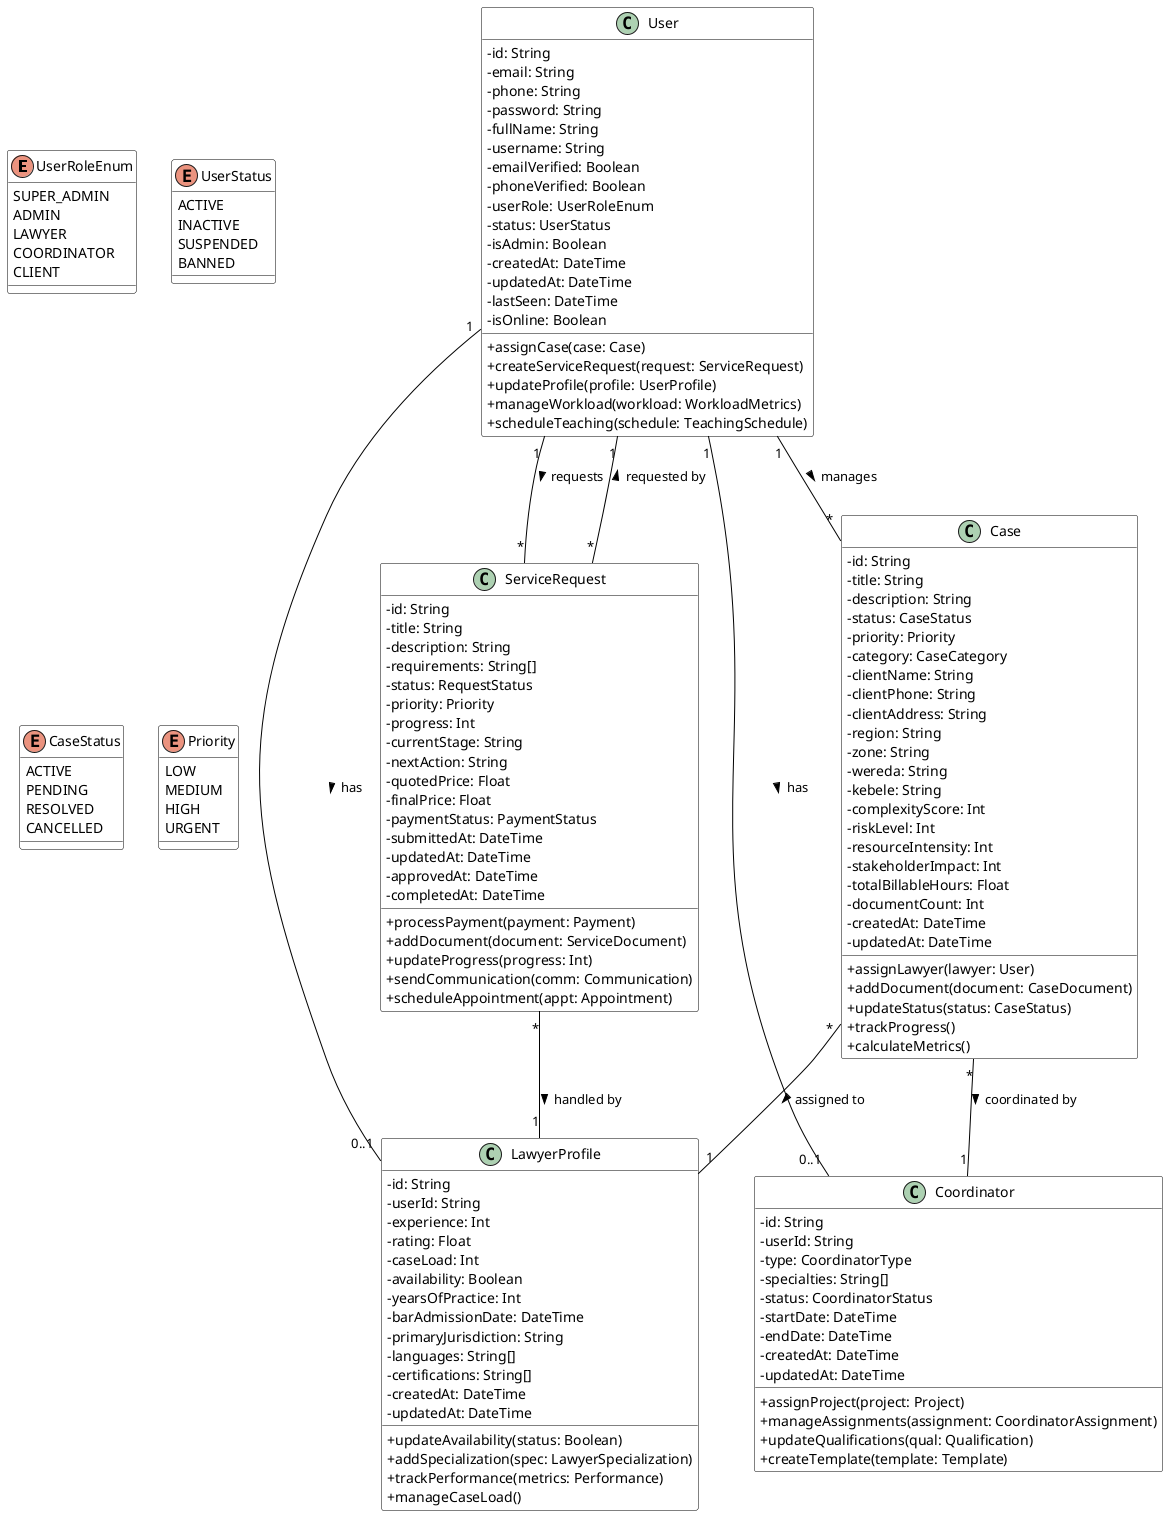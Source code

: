 @startuml Legal System Class Diagram

' Style settings
skinparam classAttributeIconSize 0
skinparam class {
    BackgroundColor White
    ArrowColor Black
    BorderColor Black
}

' Enums
enum UserRoleEnum {
    SUPER_ADMIN
    ADMIN
    LAWYER
    COORDINATOR
    CLIENT
}

enum UserStatus {
    ACTIVE
    INACTIVE
    SUSPENDED
    BANNED
}

enum CaseStatus {
    ACTIVE
    PENDING
    RESOLVED
    CANCELLED
}

enum Priority {
    LOW
    MEDIUM
    HIGH
    URGENT
}

' Base User Class
class User {
    -id: String
    -email: String
    -phone: String
    -password: String
    -fullName: String
    -username: String
    -emailVerified: Boolean
    -phoneVerified: Boolean
    -userRole: UserRoleEnum
    -status: UserStatus
    -isAdmin: Boolean
    -createdAt: DateTime
    -updatedAt: DateTime
    -lastSeen: DateTime
    -isOnline: Boolean
    +assignCase(case: Case)
    +createServiceRequest(request: ServiceRequest)
    +updateProfile(profile: UserProfile)
    +manageWorkload(workload: WorkloadMetrics)
    +scheduleTeaching(schedule: TeachingSchedule)
}

' Case Management
class Case {
    -id: String
    -title: String
    -description: String
    -status: CaseStatus
    -priority: Priority
    -category: CaseCategory
    -clientName: String
    -clientPhone: String
    -clientAddress: String
    -region: String
    -zone: String
    -wereda: String
    -kebele: String
    -complexityScore: Int
    -riskLevel: Int
    -resourceIntensity: Int
    -stakeholderImpact: Int
    -totalBillableHours: Float
    -documentCount: Int
    -createdAt: DateTime
    -updatedAt: DateTime
    +assignLawyer(lawyer: User)
    +addDocument(document: CaseDocument)
    +updateStatus(status: CaseStatus)
    +trackProgress()
    +calculateMetrics()
}

' Lawyer Profile
class LawyerProfile {
    -id: String
    -userId: String
    -experience: Int
    -rating: Float
    -caseLoad: Int
    -availability: Boolean
    -yearsOfPractice: Int
    -barAdmissionDate: DateTime
    -primaryJurisdiction: String
    -languages: String[]
    -certifications: String[]
    -createdAt: DateTime
    -updatedAt: DateTime
    +updateAvailability(status: Boolean)
    +addSpecialization(spec: LawyerSpecialization)
    +trackPerformance(metrics: Performance)
    +manageCaseLoad()
}

' Coordinator
class Coordinator {
    -id: String
    -userId: String
    -type: CoordinatorType
    -specialties: String[]
    -status: CoordinatorStatus
    -startDate: DateTime
    -endDate: DateTime
    -createdAt: DateTime
    -updatedAt: DateTime
    +assignProject(project: Project)
    +manageAssignments(assignment: CoordinatorAssignment)
    +updateQualifications(qual: Qualification)
    +createTemplate(template: Template)
}

' Service Request
class ServiceRequest {
    -id: String
    -title: String
    -description: String
    -requirements: String[]
    -status: RequestStatus
    -priority: Priority
    -progress: Int
    -currentStage: String
    -nextAction: String
    -quotedPrice: Float
    -finalPrice: Float
    -paymentStatus: PaymentStatus
    -submittedAt: DateTime
    -updatedAt: DateTime
    -approvedAt: DateTime
    -completedAt: DateTime
    +processPayment(payment: Payment)
    +addDocument(document: ServiceDocument)
    +updateProgress(progress: Int)
    +sendCommunication(comm: Communication)
    +scheduleAppointment(appt: Appointment)
}

' Relationships
User "1" -- "*" Case : manages >
User "1" -- "0..1" LawyerProfile : has >
User "1" -- "0..1" Coordinator : has >
User "1" -- "*" ServiceRequest : requests >

Case "*" -- "1" LawyerProfile : assigned to >
Case "*" -- "1" Coordinator : coordinated by >

ServiceRequest "*" -- "1" LawyerProfile : handled by >
ServiceRequest "*" -- "1" User : requested by >

@enduml 
